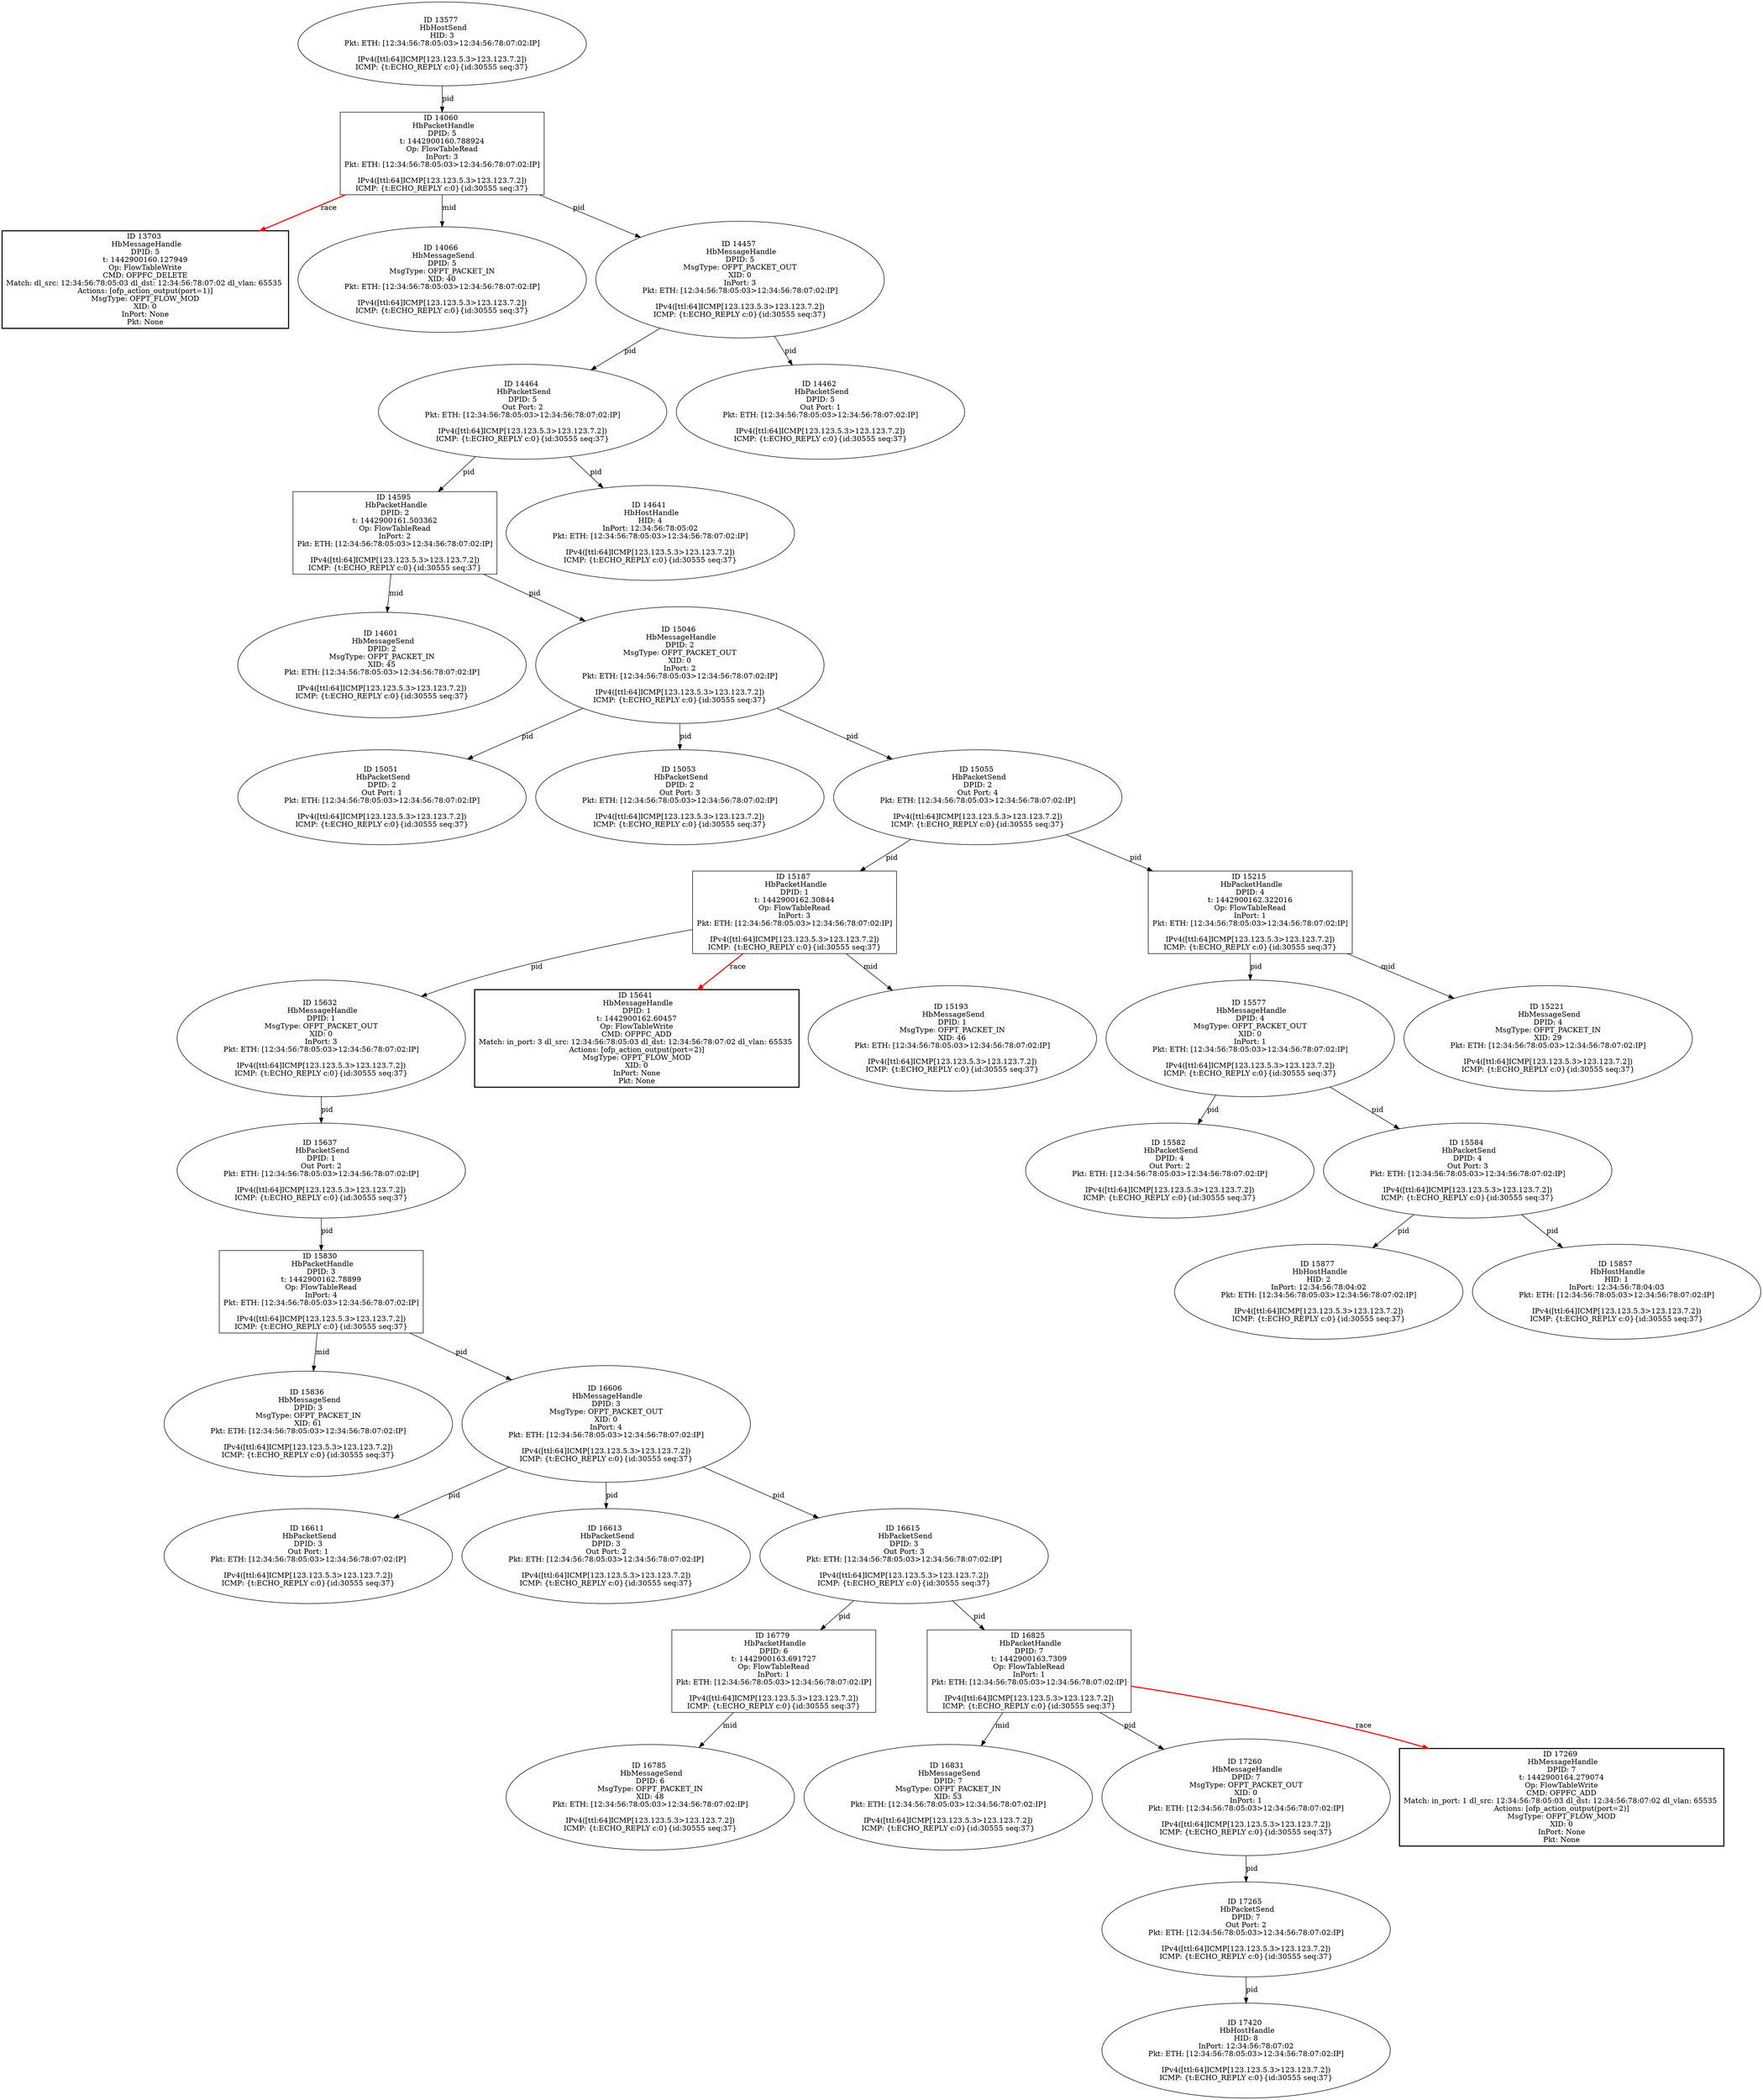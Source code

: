 strict digraph G {
14464 [shape=oval, event=<hb_events.HbPacketSend object at 0x10b09a550>, label="ID 14464 
 HbPacketSend
DPID: 5
Out Port: 2
Pkt: ETH: [12:34:56:78:05:03>12:34:56:78:07:02:IP]

IPv4([ttl:64]ICMP[123.123.5.3>123.123.7.2])
ICMP: {t:ECHO_REPLY c:0}{id:30555 seq:37}"];
14595 [shape=box, event=<hb_events.HbPacketHandle object at 0x10b0ce4d0>, label="ID 14595 
 HbPacketHandle
DPID: 2
t: 1442900161.503362
Op: FlowTableRead
InPort: 2
Pkt: ETH: [12:34:56:78:05:03>12:34:56:78:07:02:IP]

IPv4([ttl:64]ICMP[123.123.5.3>123.123.7.2])
ICMP: {t:ECHO_REPLY c:0}{id:30555 seq:37}"];
15877 [shape=oval, event=<hb_events.HbHostHandle object at 0x10b2f5810>, label="ID 15877 
 HbHostHandle
HID: 2
InPort: 12:34:56:78:04:02
Pkt: ETH: [12:34:56:78:05:03>12:34:56:78:07:02:IP]

IPv4([ttl:64]ICMP[123.123.5.3>123.123.7.2])
ICMP: {t:ECHO_REPLY c:0}{id:30555 seq:37}"];
13703 [shape=box, style=bold, event=<hb_events.HbMessageHandle object at 0x10aee8c10>, label="ID 13703 
 HbMessageHandle
DPID: 5
t: 1442900160.127949
Op: FlowTableWrite
CMD: OFPFC_DELETE
Match: dl_src: 12:34:56:78:05:03 dl_dst: 12:34:56:78:07:02 dl_vlan: 65535 
Actions: [ofp_action_output(port=1)]
MsgType: OFPT_FLOW_MOD
XID: 0
InPort: None
Pkt: None"];
13577 [shape=oval, event=<hb_events.HbHostSend object at 0x10aeb0c90>, label="ID 13577 
 HbHostSend
HID: 3
Pkt: ETH: [12:34:56:78:05:03>12:34:56:78:07:02:IP]

IPv4([ttl:64]ICMP[123.123.5.3>123.123.7.2])
ICMP: {t:ECHO_REPLY c:0}{id:30555 seq:37}"];
16779 [shape=box, event=<hb_events.HbPacketHandle object at 0x10b51a150>, label="ID 16779 
 HbPacketHandle
DPID: 6
t: 1442900163.691727
Op: FlowTableRead
InPort: 1
Pkt: ETH: [12:34:56:78:05:03>12:34:56:78:07:02:IP]

IPv4([ttl:64]ICMP[123.123.5.3>123.123.7.2])
ICMP: {t:ECHO_REPLY c:0}{id:30555 seq:37}"];
17420 [shape=oval, event=<hb_events.HbHostHandle object at 0x10b72d9d0>, label="ID 17420 
 HbHostHandle
HID: 8
InPort: 12:34:56:78:07:02
Pkt: ETH: [12:34:56:78:05:03>12:34:56:78:07:02:IP]

IPv4([ttl:64]ICMP[123.123.5.3>123.123.7.2])
ICMP: {t:ECHO_REPLY c:0}{id:30555 seq:37}"];
15632 [shape=oval, event=<hb_events.HbMessageHandle object at 0x10b287c10>, label="ID 15632 
 HbMessageHandle
DPID: 1
MsgType: OFPT_PACKET_OUT
XID: 0
InPort: 3
Pkt: ETH: [12:34:56:78:05:03>12:34:56:78:07:02:IP]

IPv4([ttl:64]ICMP[123.123.5.3>123.123.7.2])
ICMP: {t:ECHO_REPLY c:0}{id:30555 seq:37}"];
16785 [shape=oval, event=<hb_events.HbMessageSend object at 0x10b51afd0>, label="ID 16785 
 HbMessageSend
DPID: 6
MsgType: OFPT_PACKET_IN
XID: 48
Pkt: ETH: [12:34:56:78:05:03>12:34:56:78:07:02:IP]

IPv4([ttl:64]ICMP[123.123.5.3>123.123.7.2])
ICMP: {t:ECHO_REPLY c:0}{id:30555 seq:37}"];
15637 [shape=oval, event=<hb_events.HbPacketSend object at 0x10b28e150>, label="ID 15637 
 HbPacketSend
DPID: 1
Out Port: 2
Pkt: ETH: [12:34:56:78:05:03>12:34:56:78:07:02:IP]

IPv4([ttl:64]ICMP[123.123.5.3>123.123.7.2])
ICMP: {t:ECHO_REPLY c:0}{id:30555 seq:37}"];
15577 [shape=oval, event=<hb_events.HbMessageHandle object at 0x10b277bd0>, label="ID 15577 
 HbMessageHandle
DPID: 4
MsgType: OFPT_PACKET_OUT
XID: 0
InPort: 1
Pkt: ETH: [12:34:56:78:05:03>12:34:56:78:07:02:IP]

IPv4([ttl:64]ICMP[123.123.5.3>123.123.7.2])
ICMP: {t:ECHO_REPLY c:0}{id:30555 seq:37}"];
15641 [shape=box, style=bold, event=<hb_events.HbMessageHandle object at 0x10b28e510>, label="ID 15641 
 HbMessageHandle
DPID: 1
t: 1442900162.60457
Op: FlowTableWrite
CMD: OFPFC_ADD
Match: in_port: 3 dl_src: 12:34:56:78:05:03 dl_dst: 12:34:56:78:07:02 dl_vlan: 65535 
Actions: [ofp_action_output(port=2)]
MsgType: OFPT_FLOW_MOD
XID: 0
InPort: None
Pkt: None"];
15857 [shape=oval, event=<hb_events.HbHostHandle object at 0x10b2e9f10>, label="ID 15857 
 HbHostHandle
HID: 1
InPort: 12:34:56:78:04:03
Pkt: ETH: [12:34:56:78:05:03>12:34:56:78:07:02:IP]

IPv4([ttl:64]ICMP[123.123.5.3>123.123.7.2])
ICMP: {t:ECHO_REPLY c:0}{id:30555 seq:37}"];
14641 [shape=oval, event=<hb_events.HbHostHandle object at 0x10b0dab90>, label="ID 14641 
 HbHostHandle
HID: 4
InPort: 12:34:56:78:05:02
Pkt: ETH: [12:34:56:78:05:03>12:34:56:78:07:02:IP]

IPv4([ttl:64]ICMP[123.123.5.3>123.123.7.2])
ICMP: {t:ECHO_REPLY c:0}{id:30555 seq:37}"];
15582 [shape=oval, event=<hb_events.HbPacketSend object at 0x10b27d110>, label="ID 15582 
 HbPacketSend
DPID: 4
Out Port: 2
Pkt: ETH: [12:34:56:78:05:03>12:34:56:78:07:02:IP]

IPv4([ttl:64]ICMP[123.123.5.3>123.123.7.2])
ICMP: {t:ECHO_REPLY c:0}{id:30555 seq:37}"];
14601 [shape=oval, event=<hb_events.HbMessageSend object at 0x10b0cec10>, label="ID 14601 
 HbMessageSend
DPID: 2
MsgType: OFPT_PACKET_IN
XID: 45
Pkt: ETH: [12:34:56:78:05:03>12:34:56:78:07:02:IP]

IPv4([ttl:64]ICMP[123.123.5.3>123.123.7.2])
ICMP: {t:ECHO_REPLY c:0}{id:30555 seq:37}"];
16825 [shape=box, event=<hb_events.HbPacketHandle object at 0x10b53bc10>, label="ID 16825 
 HbPacketHandle
DPID: 7
t: 1442900163.7309
Op: FlowTableRead
InPort: 1
Pkt: ETH: [12:34:56:78:05:03>12:34:56:78:07:02:IP]

IPv4([ttl:64]ICMP[123.123.5.3>123.123.7.2])
ICMP: {t:ECHO_REPLY c:0}{id:30555 seq:37}"];
16831 [shape=oval, event=<hb_events.HbMessageSend object at 0x10b541b10>, label="ID 16831 
 HbMessageSend
DPID: 7
MsgType: OFPT_PACKET_IN
XID: 53
Pkt: ETH: [12:34:56:78:05:03>12:34:56:78:07:02:IP]

IPv4([ttl:64]ICMP[123.123.5.3>123.123.7.2])
ICMP: {t:ECHO_REPLY c:0}{id:30555 seq:37}"];
15046 [shape=oval, event=<hb_events.HbMessageHandle object at 0x10b1a1d10>, label="ID 15046 
 HbMessageHandle
DPID: 2
MsgType: OFPT_PACKET_OUT
XID: 0
InPort: 2
Pkt: ETH: [12:34:56:78:05:03>12:34:56:78:07:02:IP]

IPv4([ttl:64]ICMP[123.123.5.3>123.123.7.2])
ICMP: {t:ECHO_REPLY c:0}{id:30555 seq:37}"];
17260 [shape=oval, event=<hb_events.HbMessageHandle object at 0x10b69e490>, label="ID 17260 
 HbMessageHandle
DPID: 7
MsgType: OFPT_PACKET_OUT
XID: 0
InPort: 1
Pkt: ETH: [12:34:56:78:05:03>12:34:56:78:07:02:IP]

IPv4([ttl:64]ICMP[123.123.5.3>123.123.7.2])
ICMP: {t:ECHO_REPLY c:0}{id:30555 seq:37}"];
15051 [shape=oval, event=<hb_events.HbPacketSend object at 0x10b1a8150>, label="ID 15051 
 HbPacketSend
DPID: 2
Out Port: 1
Pkt: ETH: [12:34:56:78:05:03>12:34:56:78:07:02:IP]

IPv4([ttl:64]ICMP[123.123.5.3>123.123.7.2])
ICMP: {t:ECHO_REPLY c:0}{id:30555 seq:37}"];
15053 [shape=oval, event=<hb_events.HbPacketSend object at 0x10b1a8d50>, label="ID 15053 
 HbPacketSend
DPID: 2
Out Port: 3
Pkt: ETH: [12:34:56:78:05:03>12:34:56:78:07:02:IP]

IPv4([ttl:64]ICMP[123.123.5.3>123.123.7.2])
ICMP: {t:ECHO_REPLY c:0}{id:30555 seq:37}"];
15055 [shape=oval, event=<hb_events.HbPacketSend object at 0x10b1a8f90>, label="ID 15055 
 HbPacketSend
DPID: 2
Out Port: 4
Pkt: ETH: [12:34:56:78:05:03>12:34:56:78:07:02:IP]

IPv4([ttl:64]ICMP[123.123.5.3>123.123.7.2])
ICMP: {t:ECHO_REPLY c:0}{id:30555 seq:37}"];
15187 [shape=box, event=<hb_events.HbPacketHandle object at 0x10b1cf050>, label="ID 15187 
 HbPacketHandle
DPID: 1
t: 1442900162.30844
Op: FlowTableRead
InPort: 3
Pkt: ETH: [12:34:56:78:05:03>12:34:56:78:07:02:IP]

IPv4([ttl:64]ICMP[123.123.5.3>123.123.7.2])
ICMP: {t:ECHO_REPLY c:0}{id:30555 seq:37}"];
15830 [shape=box, event=<hb_events.HbPacketHandle object at 0x10b2dce90>, label="ID 15830 
 HbPacketHandle
DPID: 3
t: 1442900162.78899
Op: FlowTableRead
InPort: 4
Pkt: ETH: [12:34:56:78:05:03>12:34:56:78:07:02:IP]

IPv4([ttl:64]ICMP[123.123.5.3>123.123.7.2])
ICMP: {t:ECHO_REPLY c:0}{id:30555 seq:37}"];
17269 [shape=box, style=bold, event=<hb_events.HbMessageHandle object at 0x10b68a990>, label="ID 17269 
 HbMessageHandle
DPID: 7
t: 1442900164.279074
Op: FlowTableWrite
CMD: OFPFC_ADD
Match: in_port: 1 dl_src: 12:34:56:78:05:03 dl_dst: 12:34:56:78:07:02 dl_vlan: 65535 
Actions: [ofp_action_output(port=2)]
MsgType: OFPT_FLOW_MOD
XID: 0
InPort: None
Pkt: None"];
15193 [shape=oval, event=<hb_events.HbMessageSend object at 0x10b1cf790>, label="ID 15193 
 HbMessageSend
DPID: 1
MsgType: OFPT_PACKET_IN
XID: 46
Pkt: ETH: [12:34:56:78:05:03>12:34:56:78:07:02:IP]

IPv4([ttl:64]ICMP[123.123.5.3>123.123.7.2])
ICMP: {t:ECHO_REPLY c:0}{id:30555 seq:37}"];
15836 [shape=oval, event=<hb_events.HbMessageSend object at 0x10b2e2990>, label="ID 15836 
 HbMessageSend
DPID: 3
MsgType: OFPT_PACKET_IN
XID: 61
Pkt: ETH: [12:34:56:78:05:03>12:34:56:78:07:02:IP]

IPv4([ttl:64]ICMP[123.123.5.3>123.123.7.2])
ICMP: {t:ECHO_REPLY c:0}{id:30555 seq:37}"];
16606 [shape=oval, event=<hb_events.HbMessageHandle object at 0x10b498fd0>, label="ID 16606 
 HbMessageHandle
DPID: 3
MsgType: OFPT_PACKET_OUT
XID: 0
InPort: 4
Pkt: ETH: [12:34:56:78:05:03>12:34:56:78:07:02:IP]

IPv4([ttl:64]ICMP[123.123.5.3>123.123.7.2])
ICMP: {t:ECHO_REPLY c:0}{id:30555 seq:37}"];
15584 [shape=oval, event=<hb_events.HbPacketSend object at 0x10b27d350>, label="ID 15584 
 HbPacketSend
DPID: 4
Out Port: 3
Pkt: ETH: [12:34:56:78:05:03>12:34:56:78:07:02:IP]

IPv4([ttl:64]ICMP[123.123.5.3>123.123.7.2])
ICMP: {t:ECHO_REPLY c:0}{id:30555 seq:37}"];
16611 [shape=oval, event=<hb_events.HbPacketSend object at 0x10b4a4c90>, label="ID 16611 
 HbPacketSend
DPID: 3
Out Port: 1
Pkt: ETH: [12:34:56:78:05:03>12:34:56:78:07:02:IP]

IPv4([ttl:64]ICMP[123.123.5.3>123.123.7.2])
ICMP: {t:ECHO_REPLY c:0}{id:30555 seq:37}"];
16613 [shape=oval, event=<hb_events.HbPacketSend object at 0x10b4b22d0>, label="ID 16613 
 HbPacketSend
DPID: 3
Out Port: 2
Pkt: ETH: [12:34:56:78:05:03>12:34:56:78:07:02:IP]

IPv4([ttl:64]ICMP[123.123.5.3>123.123.7.2])
ICMP: {t:ECHO_REPLY c:0}{id:30555 seq:37}"];
16615 [shape=oval, event=<hb_events.HbPacketSend object at 0x10b4b2510>, label="ID 16615 
 HbPacketSend
DPID: 3
Out Port: 3
Pkt: ETH: [12:34:56:78:05:03>12:34:56:78:07:02:IP]

IPv4([ttl:64]ICMP[123.123.5.3>123.123.7.2])
ICMP: {t:ECHO_REPLY c:0}{id:30555 seq:37}"];
14060 [shape=box, event=<hb_events.HbPacketHandle object at 0x10afdf090>, label="ID 14060 
 HbPacketHandle
DPID: 5
t: 1442900160.788924
Op: FlowTableRead
InPort: 3
Pkt: ETH: [12:34:56:78:05:03>12:34:56:78:07:02:IP]

IPv4([ttl:64]ICMP[123.123.5.3>123.123.7.2])
ICMP: {t:ECHO_REPLY c:0}{id:30555 seq:37}"];
15215 [shape=box, event=<hb_events.HbPacketHandle object at 0x10b1d54d0>, label="ID 15215 
 HbPacketHandle
DPID: 4
t: 1442900162.322016
Op: FlowTableRead
InPort: 1
Pkt: ETH: [12:34:56:78:05:03>12:34:56:78:07:02:IP]

IPv4([ttl:64]ICMP[123.123.5.3>123.123.7.2])
ICMP: {t:ECHO_REPLY c:0}{id:30555 seq:37}"];
17265 [shape=oval, event=<hb_events.HbPacketSend object at 0x10b68f6d0>, label="ID 17265 
 HbPacketSend
DPID: 7
Out Port: 2
Pkt: ETH: [12:34:56:78:05:03>12:34:56:78:07:02:IP]

IPv4([ttl:64]ICMP[123.123.5.3>123.123.7.2])
ICMP: {t:ECHO_REPLY c:0}{id:30555 seq:37}"];
14066 [shape=oval, event=<hb_events.HbMessageSend object at 0x10afdf7d0>, label="ID 14066 
 HbMessageSend
DPID: 5
MsgType: OFPT_PACKET_IN
XID: 40
Pkt: ETH: [12:34:56:78:05:03>12:34:56:78:07:02:IP]

IPv4([ttl:64]ICMP[123.123.5.3>123.123.7.2])
ICMP: {t:ECHO_REPLY c:0}{id:30555 seq:37}"];
15221 [shape=oval, event=<hb_events.HbMessageSend object at 0x10b1dcc90>, label="ID 15221 
 HbMessageSend
DPID: 4
MsgType: OFPT_PACKET_IN
XID: 29
Pkt: ETH: [12:34:56:78:05:03>12:34:56:78:07:02:IP]

IPv4([ttl:64]ICMP[123.123.5.3>123.123.7.2])
ICMP: {t:ECHO_REPLY c:0}{id:30555 seq:37}"];
14457 [shape=oval, event=<hb_events.HbMessageHandle object at 0x10b08add0>, label="ID 14457 
 HbMessageHandle
DPID: 5
MsgType: OFPT_PACKET_OUT
XID: 0
InPort: 3
Pkt: ETH: [12:34:56:78:05:03>12:34:56:78:07:02:IP]

IPv4([ttl:64]ICMP[123.123.5.3>123.123.7.2])
ICMP: {t:ECHO_REPLY c:0}{id:30555 seq:37}"];
14462 [shape=oval, event=<hb_events.HbPacketSend object at 0x10b09a310>, label="ID 14462 
 HbPacketSend
DPID: 5
Out Port: 1
Pkt: ETH: [12:34:56:78:05:03>12:34:56:78:07:02:IP]

IPv4([ttl:64]ICMP[123.123.5.3>123.123.7.2])
ICMP: {t:ECHO_REPLY c:0}{id:30555 seq:37}"];
14464 -> 14641  [rel=pid, label=pid];
14464 -> 14595  [rel=pid, label=pid];
14595 -> 14601  [rel=mid, label=mid];
14595 -> 15046  [rel=pid, label=pid];
14060 -> 14457  [rel=pid, label=pid];
14060 -> 14066  [rel=mid, label=mid];
14060 -> 13703  [harmful=True, color=red, style=bold, rel=race, label=race];
13577 -> 14060  [rel=pid, label=pid];
16779 -> 16785  [rel=mid, label=mid];
15632 -> 15637  [rel=pid, label=pid];
15637 -> 15830  [rel=pid, label=pid];
17265 -> 17420  [rel=pid, label=pid];
16606 -> 16611  [rel=pid, label=pid];
16606 -> 16613  [rel=pid, label=pid];
16606 -> 16615  [rel=pid, label=pid];
16825 -> 17260  [rel=pid, label=pid];
16825 -> 17269  [harmful=True, color=red, style=bold, rel=race, label=race];
16825 -> 16831  [rel=mid, label=mid];
15046 -> 15051  [rel=pid, label=pid];
15046 -> 15053  [rel=pid, label=pid];
15046 -> 15055  [rel=pid, label=pid];
15055 -> 15187  [rel=pid, label=pid];
15055 -> 15215  [rel=pid, label=pid];
15187 -> 15632  [rel=pid, label=pid];
15187 -> 15193  [rel=mid, label=mid];
15187 -> 15641  [harmful=True, color=red, style=bold, rel=race, label=race];
15830 -> 15836  [rel=mid, label=mid];
15830 -> 16606  [rel=pid, label=pid];
15577 -> 15584  [rel=pid, label=pid];
15577 -> 15582  [rel=pid, label=pid];
15584 -> 15857  [rel=pid, label=pid];
15584 -> 15877  [rel=pid, label=pid];
16615 -> 16825  [rel=pid, label=pid];
16615 -> 16779  [rel=pid, label=pid];
17260 -> 17265  [rel=pid, label=pid];
15215 -> 15577  [rel=pid, label=pid];
15215 -> 15221  [rel=mid, label=mid];
14457 -> 14464  [rel=pid, label=pid];
14457 -> 14462  [rel=pid, label=pid];
}
